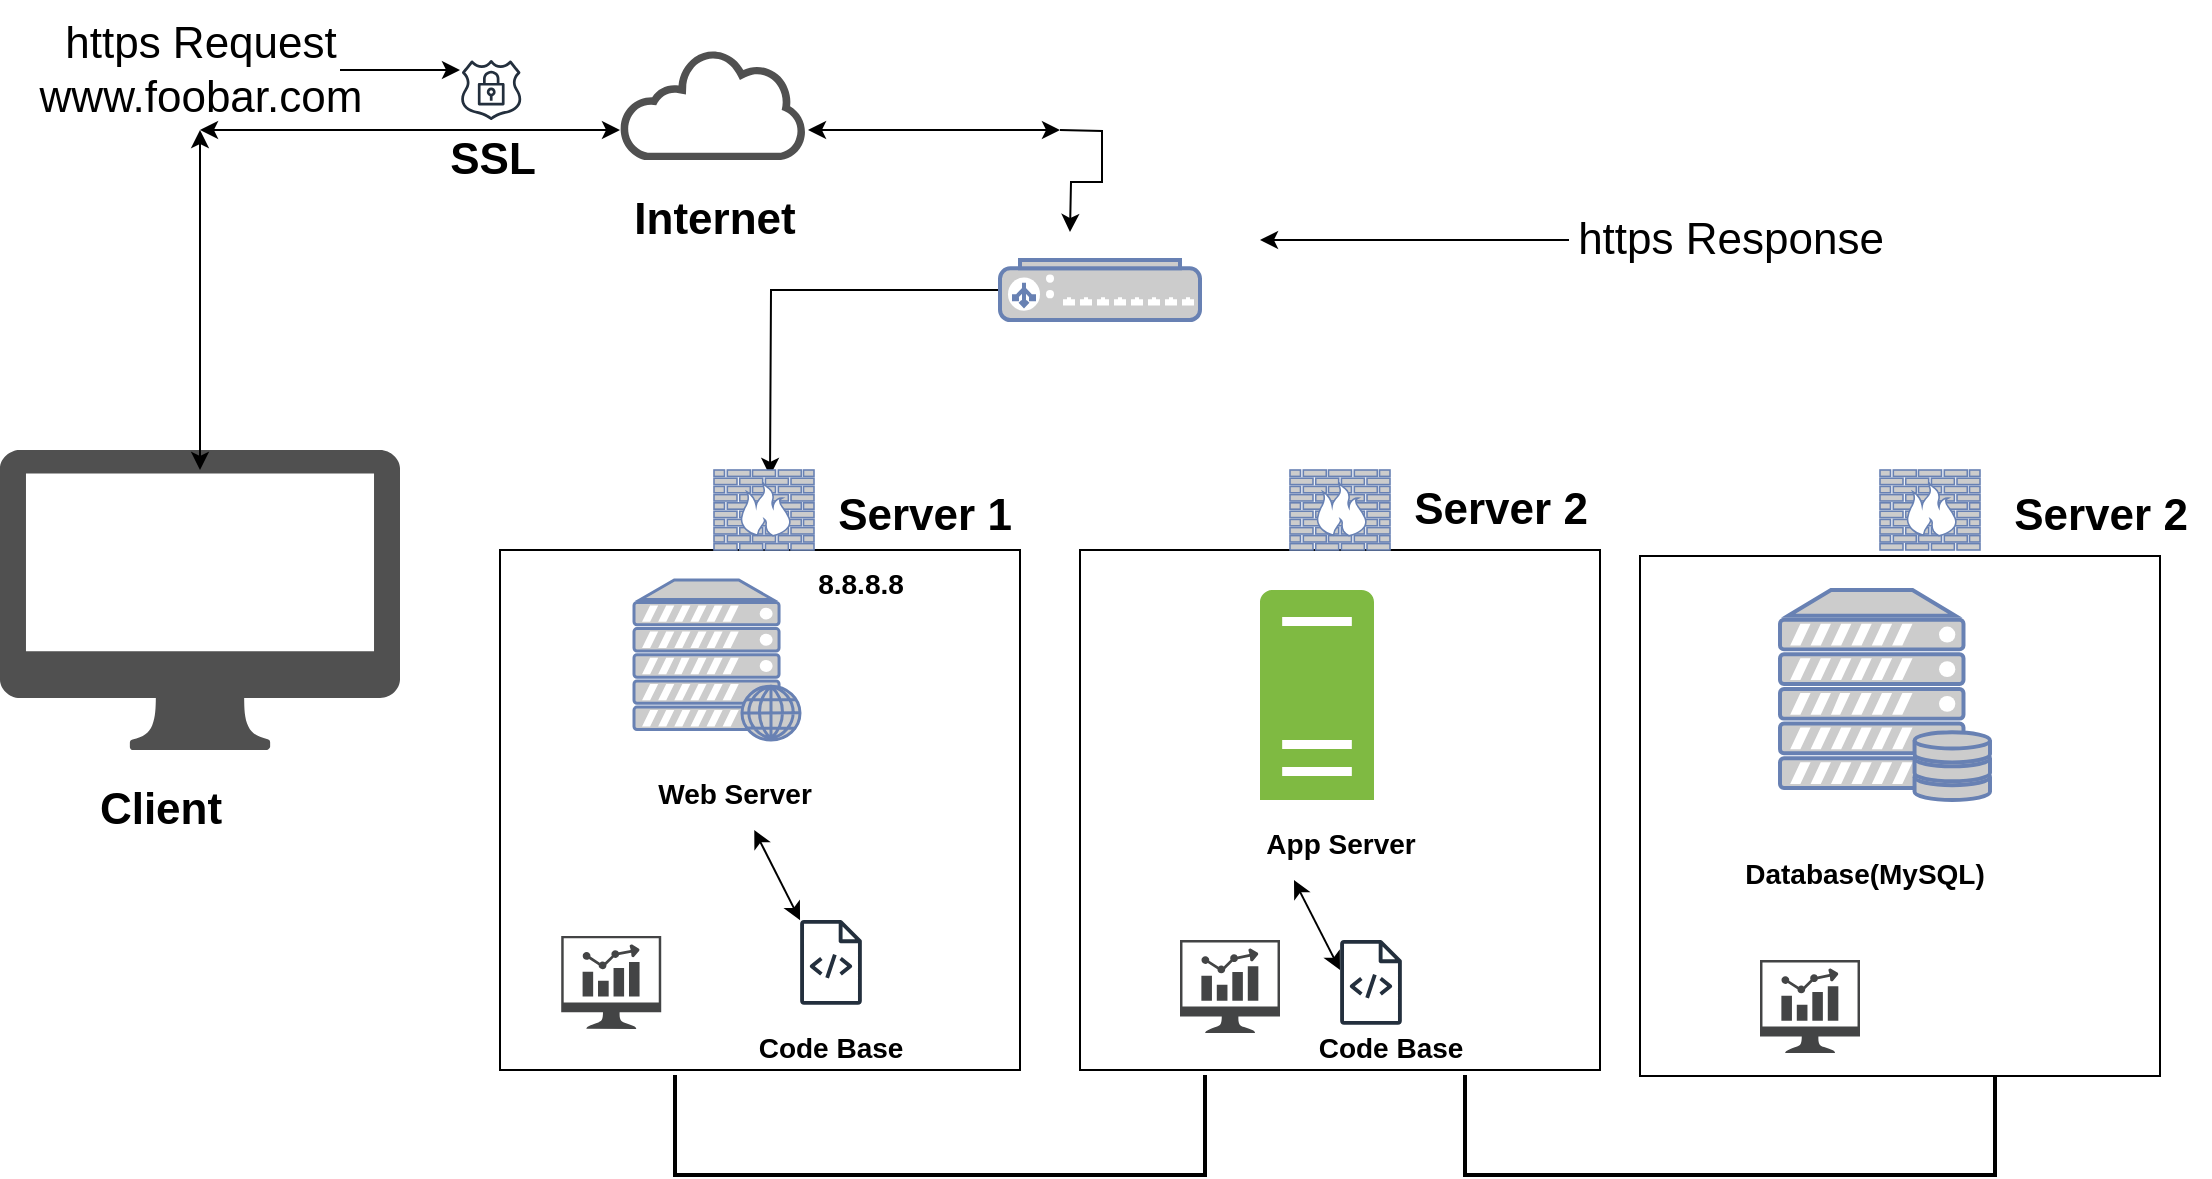 <mxfile version="21.6.6" type="github">
  <diagram name="Page-1" id="47tou_XwfxyyFyOwHj1d">
    <mxGraphModel dx="1221" dy="620" grid="1" gridSize="10" guides="1" tooltips="1" connect="1" arrows="1" fold="1" page="1" pageScale="1" pageWidth="1100" pageHeight="850" math="0" shadow="0">
      <root>
        <mxCell id="0" />
        <mxCell id="1" parent="0" />
        <mxCell id="feKdaidPwsYe385zpt9q-1" value="" style="sketch=0;pointerEvents=1;shadow=0;dashed=0;html=1;strokeColor=none;fillColor=#505050;labelPosition=center;verticalLabelPosition=bottom;verticalAlign=top;outlineConnect=0;align=center;shape=mxgraph.office.devices.mac_client;" vertex="1" parent="1">
          <mxGeometry x="40" y="265" width="200" height="150" as="geometry" />
        </mxCell>
        <mxCell id="feKdaidPwsYe385zpt9q-2" value="" style="endArrow=classic;startArrow=classic;html=1;rounded=0;" edge="1" parent="1">
          <mxGeometry width="50" height="50" relative="1" as="geometry">
            <mxPoint x="140" y="275" as="sourcePoint" />
            <mxPoint x="140" y="105" as="targetPoint" />
          </mxGeometry>
        </mxCell>
        <mxCell id="feKdaidPwsYe385zpt9q-3" value="" style="endArrow=classic;startArrow=classic;html=1;rounded=0;" edge="1" parent="1">
          <mxGeometry width="50" height="50" relative="1" as="geometry">
            <mxPoint x="140" y="105" as="sourcePoint" />
            <mxPoint x="350" y="105" as="targetPoint" />
          </mxGeometry>
        </mxCell>
        <mxCell id="feKdaidPwsYe385zpt9q-4" value="" style="sketch=0;pointerEvents=1;shadow=0;dashed=0;html=1;strokeColor=none;fillColor=#505050;labelPosition=center;verticalLabelPosition=bottom;outlineConnect=0;verticalAlign=top;align=center;shape=mxgraph.office.clouds.cloud;" vertex="1" parent="1">
          <mxGeometry x="350" y="65" width="94" height="55" as="geometry" />
        </mxCell>
        <mxCell id="feKdaidPwsYe385zpt9q-5" value="" style="endArrow=classic;startArrow=classic;html=1;rounded=0;" edge="1" parent="1">
          <mxGeometry width="50" height="50" relative="1" as="geometry">
            <mxPoint x="444" y="105" as="sourcePoint" />
            <mxPoint x="570" y="105" as="targetPoint" />
          </mxGeometry>
        </mxCell>
        <mxCell id="feKdaidPwsYe385zpt9q-6" style="edgeStyle=orthogonalEdgeStyle;rounded=0;orthogonalLoop=1;jettySize=auto;html=1;" edge="1" parent="1" source="feKdaidPwsYe385zpt9q-54">
          <mxGeometry relative="1" as="geometry">
            <mxPoint x="425" y="278" as="targetPoint" />
            <mxPoint x="570" y="213" as="sourcePoint" />
            <Array as="points" />
          </mxGeometry>
        </mxCell>
        <mxCell id="feKdaidPwsYe385zpt9q-8" value="" style="whiteSpace=wrap;html=1;aspect=fixed;" vertex="1" parent="1">
          <mxGeometry x="290" y="315" width="260" height="260" as="geometry" />
        </mxCell>
        <mxCell id="feKdaidPwsYe385zpt9q-9" value="" style="whiteSpace=wrap;html=1;aspect=fixed;" vertex="1" parent="1">
          <mxGeometry x="580" y="315" width="260" height="260" as="geometry" />
        </mxCell>
        <mxCell id="feKdaidPwsYe385zpt9q-13" value="" style="sketch=0;pointerEvents=1;shadow=0;dashed=0;html=1;strokeColor=none;labelPosition=center;verticalLabelPosition=bottom;verticalAlign=top;outlineConnect=0;align=center;shape=mxgraph.office.servers.server_generic;fillColor=#7FBA42;" vertex="1" parent="1">
          <mxGeometry x="670" y="335" width="57" height="105" as="geometry" />
        </mxCell>
        <mxCell id="feKdaidPwsYe385zpt9q-18" value="&lt;font style=&quot;font-size: 22px;&quot;&gt;&lt;b&gt;Internet&lt;/b&gt;&lt;/font&gt;" style="text;html=1;align=center;verticalAlign=middle;resizable=0;points=[];autosize=1;strokeColor=none;fillColor=none;" vertex="1" parent="1">
          <mxGeometry x="347" y="130" width="100" height="40" as="geometry" />
        </mxCell>
        <mxCell id="feKdaidPwsYe385zpt9q-19" value="&lt;font style=&quot;font-size: 22px;&quot;&gt;https Request&lt;br&gt;www.foobar.com&lt;br&gt;&lt;/font&gt;" style="text;html=1;align=center;verticalAlign=middle;resizable=0;points=[];autosize=1;strokeColor=none;fillColor=none;" vertex="1" parent="1">
          <mxGeometry x="50" y="40" width="180" height="70" as="geometry" />
        </mxCell>
        <mxCell id="feKdaidPwsYe385zpt9q-20" value="&lt;font style=&quot;font-size: 22px;&quot;&gt;&lt;b style=&quot;font-size: 14px;&quot;&gt;Web Server&lt;/b&gt;&lt;/font&gt;" style="text;html=1;align=center;verticalAlign=middle;resizable=0;points=[];autosize=1;strokeColor=none;fillColor=none;" vertex="1" parent="1">
          <mxGeometry x="357" y="415" width="100" height="40" as="geometry" />
        </mxCell>
        <mxCell id="feKdaidPwsYe385zpt9q-22" value="&lt;font style=&quot;font-size: 22px;&quot;&gt;&lt;b style=&quot;font-size: 14px;&quot;&gt;Code Base&lt;/b&gt;&lt;/font&gt;" style="text;html=1;align=center;verticalAlign=middle;resizable=0;points=[];autosize=1;strokeColor=none;fillColor=none;" vertex="1" parent="1">
          <mxGeometry x="405.49" y="542.41" width="100" height="40" as="geometry" />
        </mxCell>
        <mxCell id="feKdaidPwsYe385zpt9q-24" value="&lt;font style=&quot;font-size: 22px;&quot;&gt;&lt;b style=&quot;font-size: 14px;&quot;&gt;Code Base&lt;/b&gt;&lt;/font&gt;" style="text;html=1;align=center;verticalAlign=middle;resizable=0;points=[];autosize=1;strokeColor=none;fillColor=none;" vertex="1" parent="1">
          <mxGeometry x="685" y="542.41" width="100" height="40" as="geometry" />
        </mxCell>
        <mxCell id="feKdaidPwsYe385zpt9q-27" value="&lt;font style=&quot;font-size: 22px;&quot;&gt;&lt;b style=&quot;font-size: 14px;&quot;&gt;App Server&lt;/b&gt;&lt;/font&gt;" style="text;html=1;align=center;verticalAlign=middle;resizable=0;points=[];autosize=1;strokeColor=none;fillColor=none;" vertex="1" parent="1">
          <mxGeometry x="660" y="440" width="100" height="40" as="geometry" />
        </mxCell>
        <mxCell id="feKdaidPwsYe385zpt9q-28" value="" style="endArrow=classic;startArrow=classic;html=1;rounded=0;exitX=0.577;exitY=0.712;exitDx=0;exitDy=0;exitPerimeter=0;" edge="1" parent="1" source="feKdaidPwsYe385zpt9q-8" target="feKdaidPwsYe385zpt9q-20">
          <mxGeometry width="50" height="50" relative="1" as="geometry">
            <mxPoint x="280" y="500" as="sourcePoint" />
            <mxPoint x="328.2" y="422" as="targetPoint" />
          </mxGeometry>
        </mxCell>
        <mxCell id="feKdaidPwsYe385zpt9q-34" value="&lt;font style=&quot;font-size: 22px;&quot;&gt;&lt;b&gt;Client&lt;/b&gt;&lt;/font&gt;" style="text;html=1;align=center;verticalAlign=middle;resizable=0;points=[];autosize=1;strokeColor=none;fillColor=none;" vertex="1" parent="1">
          <mxGeometry x="80" y="425" width="80" height="40" as="geometry" />
        </mxCell>
        <mxCell id="feKdaidPwsYe385zpt9q-36" value="&lt;font style=&quot;font-size: 22px;&quot;&gt;&lt;b style=&quot;font-size: 14px;&quot;&gt;8.8.8.8&lt;/b&gt;&lt;/font&gt;" style="text;html=1;align=center;verticalAlign=middle;resizable=0;points=[];autosize=1;strokeColor=none;fillColor=none;" vertex="1" parent="1">
          <mxGeometry x="435.49" y="310" width="70" height="40" as="geometry" />
        </mxCell>
        <mxCell id="feKdaidPwsYe385zpt9q-37" value="&lt;font style=&quot;font-size: 22px;&quot;&gt;&lt;b&gt;Server 1&lt;/b&gt;&lt;/font&gt;" style="text;html=1;align=center;verticalAlign=middle;resizable=0;points=[];autosize=1;strokeColor=none;fillColor=none;" vertex="1" parent="1">
          <mxGeometry x="447" y="278" width="110" height="40" as="geometry" />
        </mxCell>
        <mxCell id="feKdaidPwsYe385zpt9q-38" value="&lt;font style=&quot;font-size: 22px;&quot;&gt;https Response&lt;br&gt;&lt;/font&gt;" style="text;html=1;align=center;verticalAlign=middle;resizable=0;points=[];autosize=1;strokeColor=none;fillColor=none;" vertex="1" parent="1">
          <mxGeometry x="815" y="140" width="180" height="40" as="geometry" />
        </mxCell>
        <mxCell id="feKdaidPwsYe385zpt9q-39" value="" style="endArrow=classic;html=1;rounded=0;" edge="1" parent="1">
          <mxGeometry width="50" height="50" relative="1" as="geometry">
            <mxPoint x="824.5" y="160" as="sourcePoint" />
            <mxPoint x="670" y="160" as="targetPoint" />
          </mxGeometry>
        </mxCell>
        <mxCell id="feKdaidPwsYe385zpt9q-40" value="" style="endArrow=classic;html=1;rounded=0;" edge="1" parent="1">
          <mxGeometry width="50" height="50" relative="1" as="geometry">
            <mxPoint x="210" y="75" as="sourcePoint" />
            <mxPoint x="270" y="75" as="targetPoint" />
          </mxGeometry>
        </mxCell>
        <mxCell id="feKdaidPwsYe385zpt9q-41" value="" style="edgeStyle=orthogonalEdgeStyle;rounded=0;orthogonalLoop=1;jettySize=auto;html=1;" edge="1" parent="1">
          <mxGeometry relative="1" as="geometry">
            <mxPoint x="575" y="156" as="targetPoint" />
            <mxPoint x="570" y="105" as="sourcePoint" />
            <Array as="points" />
          </mxGeometry>
        </mxCell>
        <mxCell id="feKdaidPwsYe385zpt9q-44" value="" style="whiteSpace=wrap;html=1;aspect=fixed;" vertex="1" parent="1">
          <mxGeometry x="860" y="318" width="260" height="260" as="geometry" />
        </mxCell>
        <mxCell id="feKdaidPwsYe385zpt9q-47" value="&lt;font style=&quot;font-size: 22px;&quot;&gt;&lt;b style=&quot;font-size: 14px;&quot;&gt;Database(MySQL)&lt;/b&gt;&lt;/font&gt;" style="text;html=1;align=center;verticalAlign=middle;resizable=0;points=[];autosize=1;strokeColor=none;fillColor=none;" vertex="1" parent="1">
          <mxGeometry x="901.5" y="455" width="140" height="40" as="geometry" />
        </mxCell>
        <mxCell id="feKdaidPwsYe385zpt9q-49" value="" style="fontColor=#0066CC;verticalAlign=top;verticalLabelPosition=bottom;labelPosition=center;align=center;html=1;outlineConnect=0;fillColor=#CCCCCC;strokeColor=#6881B3;gradientColor=none;gradientDirection=north;strokeWidth=2;shape=mxgraph.networks.firewall;" vertex="1" parent="1">
          <mxGeometry x="397" y="275" width="50" height="40" as="geometry" />
        </mxCell>
        <mxCell id="feKdaidPwsYe385zpt9q-50" value="" style="fontColor=#0066CC;verticalAlign=top;verticalLabelPosition=bottom;labelPosition=center;align=center;html=1;outlineConnect=0;fillColor=#CCCCCC;strokeColor=#6881B3;gradientColor=none;gradientDirection=north;strokeWidth=2;shape=mxgraph.networks.firewall;" vertex="1" parent="1">
          <mxGeometry x="685" y="275" width="50" height="40" as="geometry" />
        </mxCell>
        <mxCell id="feKdaidPwsYe385zpt9q-51" value="" style="fontColor=#0066CC;verticalAlign=top;verticalLabelPosition=bottom;labelPosition=center;align=center;html=1;outlineConnect=0;fillColor=#CCCCCC;strokeColor=#6881B3;gradientColor=none;gradientDirection=north;strokeWidth=2;shape=mxgraph.networks.firewall;" vertex="1" parent="1">
          <mxGeometry x="980" y="275" width="50" height="40" as="geometry" />
        </mxCell>
        <mxCell id="feKdaidPwsYe385zpt9q-52" value="" style="fontColor=#0066CC;verticalAlign=top;verticalLabelPosition=bottom;labelPosition=center;align=center;html=1;outlineConnect=0;fillColor=#CCCCCC;strokeColor=#6881B3;gradientColor=none;gradientDirection=north;strokeWidth=2;shape=mxgraph.networks.web_server;" vertex="1" parent="1">
          <mxGeometry x="357" y="330" width="83" height="80" as="geometry" />
        </mxCell>
        <mxCell id="feKdaidPwsYe385zpt9q-53" value="" style="fontColor=#0066CC;verticalAlign=top;verticalLabelPosition=bottom;labelPosition=center;align=center;html=1;outlineConnect=0;fillColor=#CCCCCC;strokeColor=#6881B3;gradientColor=none;gradientDirection=north;strokeWidth=2;shape=mxgraph.networks.server_storage;" vertex="1" parent="1">
          <mxGeometry x="930" y="335" width="105" height="105" as="geometry" />
        </mxCell>
        <mxCell id="feKdaidPwsYe385zpt9q-54" value="" style="fontColor=#0066CC;verticalAlign=top;verticalLabelPosition=bottom;labelPosition=center;align=center;html=1;outlineConnect=0;fillColor=#CCCCCC;strokeColor=#6881B3;gradientColor=none;gradientDirection=north;strokeWidth=2;shape=mxgraph.networks.load_balancer;rotation=-180;" vertex="1" parent="1">
          <mxGeometry x="540" y="170" width="100" height="30" as="geometry" />
        </mxCell>
        <mxCell id="feKdaidPwsYe385zpt9q-56" value="&lt;font style=&quot;font-size: 22px;&quot;&gt;&lt;b&gt;SSL&lt;/b&gt;&lt;/font&gt;" style="text;html=1;align=center;verticalAlign=middle;resizable=0;points=[];autosize=1;strokeColor=none;fillColor=none;" vertex="1" parent="1">
          <mxGeometry x="250.61" y="100" width="70" height="40" as="geometry" />
        </mxCell>
        <mxCell id="feKdaidPwsYe385zpt9q-57" value="" style="sketch=0;outlineConnect=0;fontColor=#232F3E;gradientColor=none;fillColor=#232F3D;strokeColor=none;dashed=0;verticalLabelPosition=bottom;verticalAlign=top;align=center;html=1;fontSize=12;fontStyle=0;aspect=fixed;pointerEvents=1;shape=mxgraph.aws4.ssl_padlock;" vertex="1" parent="1">
          <mxGeometry x="270.21" y="70" width="30.79" height="30" as="geometry" />
        </mxCell>
        <mxCell id="feKdaidPwsYe385zpt9q-58" value="" style="strokeWidth=2;html=1;shape=mxgraph.flowchart.annotation_1;align=left;pointerEvents=1;rotation=-90;" vertex="1" parent="1">
          <mxGeometry x="485" y="470" width="50" height="265" as="geometry" />
        </mxCell>
        <mxCell id="feKdaidPwsYe385zpt9q-59" value="" style="strokeWidth=2;html=1;shape=mxgraph.flowchart.annotation_1;align=left;pointerEvents=1;rotation=-90;" vertex="1" parent="1">
          <mxGeometry x="880" y="470" width="50" height="265" as="geometry" />
        </mxCell>
        <mxCell id="feKdaidPwsYe385zpt9q-60" value="&lt;font style=&quot;font-size: 22px;&quot;&gt;&lt;b&gt;Server 2&lt;/b&gt;&lt;/font&gt;" style="text;html=1;align=center;verticalAlign=middle;resizable=0;points=[];autosize=1;strokeColor=none;fillColor=none;" vertex="1" parent="1">
          <mxGeometry x="735" y="275" width="110" height="40" as="geometry" />
        </mxCell>
        <mxCell id="feKdaidPwsYe385zpt9q-61" value="&lt;font style=&quot;font-size: 22px;&quot;&gt;&lt;b&gt;Server 2&lt;/b&gt;&lt;/font&gt;" style="text;html=1;align=center;verticalAlign=middle;resizable=0;points=[];autosize=1;strokeColor=none;fillColor=none;" vertex="1" parent="1">
          <mxGeometry x="1035" y="278" width="110" height="40" as="geometry" />
        </mxCell>
        <mxCell id="feKdaidPwsYe385zpt9q-62" value="" style="sketch=0;outlineConnect=0;fontColor=#232F3E;gradientColor=none;fillColor=#232F3D;strokeColor=none;dashed=0;verticalLabelPosition=bottom;verticalAlign=top;align=center;html=1;fontSize=12;fontStyle=0;aspect=fixed;pointerEvents=1;shape=mxgraph.aws4.source_code;" vertex="1" parent="1">
          <mxGeometry x="440" y="500" width="30.99" height="42.41" as="geometry" />
        </mxCell>
        <mxCell id="feKdaidPwsYe385zpt9q-63" value="" style="sketch=0;outlineConnect=0;fontColor=#232F3E;gradientColor=none;fillColor=#232F3D;strokeColor=none;dashed=0;verticalLabelPosition=bottom;verticalAlign=top;align=center;html=1;fontSize=12;fontStyle=0;aspect=fixed;pointerEvents=1;shape=mxgraph.aws4.source_code;" vertex="1" parent="1">
          <mxGeometry x="710" y="510" width="30.99" height="42.41" as="geometry" />
        </mxCell>
        <mxCell id="feKdaidPwsYe385zpt9q-64" value="" style="endArrow=classic;startArrow=classic;html=1;rounded=0;exitX=0.577;exitY=0.712;exitDx=0;exitDy=0;exitPerimeter=0;" edge="1" parent="1">
          <mxGeometry width="50" height="50" relative="1" as="geometry">
            <mxPoint x="710" y="525" as="sourcePoint" />
            <mxPoint x="687" y="480" as="targetPoint" />
          </mxGeometry>
        </mxCell>
        <mxCell id="feKdaidPwsYe385zpt9q-66" value="" style="sketch=0;pointerEvents=1;shadow=0;dashed=0;html=1;strokeColor=none;fillColor=#434445;aspect=fixed;labelPosition=center;verticalLabelPosition=bottom;verticalAlign=top;align=center;outlineConnect=0;shape=mxgraph.vvd.nsx_dashboard;" vertex="1" parent="1">
          <mxGeometry x="320.61" y="507.95" width="50" height="46.5" as="geometry" />
        </mxCell>
        <mxCell id="feKdaidPwsYe385zpt9q-67" value="" style="sketch=0;pointerEvents=1;shadow=0;dashed=0;html=1;strokeColor=none;fillColor=#434445;aspect=fixed;labelPosition=center;verticalLabelPosition=bottom;verticalAlign=top;align=center;outlineConnect=0;shape=mxgraph.vvd.nsx_dashboard;" vertex="1" parent="1">
          <mxGeometry x="630" y="510.0" width="50" height="46.5" as="geometry" />
        </mxCell>
        <mxCell id="feKdaidPwsYe385zpt9q-68" value="" style="sketch=0;pointerEvents=1;shadow=0;dashed=0;html=1;strokeColor=none;fillColor=#434445;aspect=fixed;labelPosition=center;verticalLabelPosition=bottom;verticalAlign=top;align=center;outlineConnect=0;shape=mxgraph.vvd.nsx_dashboard;" vertex="1" parent="1">
          <mxGeometry x="920" y="520" width="50" height="46.5" as="geometry" />
        </mxCell>
      </root>
    </mxGraphModel>
  </diagram>
</mxfile>
